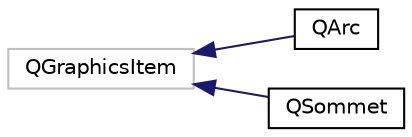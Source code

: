 digraph "Graphical Class Hierarchy"
{
  edge [fontname="Helvetica",fontsize="10",labelfontname="Helvetica",labelfontsize="10"];
  node [fontname="Helvetica",fontsize="10",shape=record];
  rankdir="LR";
  Node11 [label="QGraphicsItem",height=0.2,width=0.4,color="grey75", fillcolor="white", style="filled"];
  Node11 -> Node0 [dir="back",color="midnightblue",fontsize="10",style="solid",fontname="Helvetica"];
  Node0 [label="QArc",height=0.2,width=0.4,color="black", fillcolor="white", style="filled",URL="$classQArc.html"];
  Node11 -> Node13 [dir="back",color="midnightblue",fontsize="10",style="solid",fontname="Helvetica"];
  Node13 [label="QSommet",height=0.2,width=0.4,color="black", fillcolor="white", style="filled",URL="$classQSommet.html"];
}
